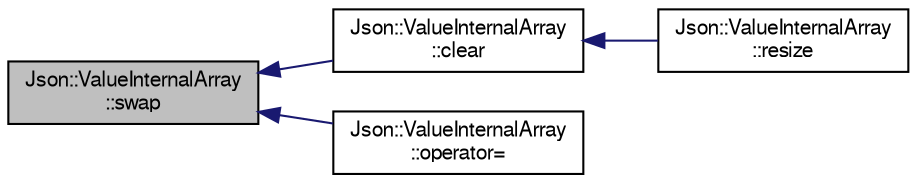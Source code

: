 digraph "Json::ValueInternalArray::swap"
{
  edge [fontname="FreeSans",fontsize="10",labelfontname="FreeSans",labelfontsize="10"];
  node [fontname="FreeSans",fontsize="10",shape=record];
  rankdir="LR";
  Node1 [label="Json::ValueInternalArray\l::swap",height=0.2,width=0.4,color="black", fillcolor="grey75", style="filled" fontcolor="black"];
  Node1 -> Node2 [dir="back",color="midnightblue",fontsize="10",style="solid",fontname="FreeSans"];
  Node2 [label="Json::ValueInternalArray\l::clear",height=0.2,width=0.4,color="black", fillcolor="white", style="filled",URL="$class_json_1_1_value_internal_array.html#a33c7acda4d68bc552bd1fb65a18b1a88"];
  Node2 -> Node3 [dir="back",color="midnightblue",fontsize="10",style="solid",fontname="FreeSans"];
  Node3 [label="Json::ValueInternalArray\l::resize",height=0.2,width=0.4,color="black", fillcolor="white", style="filled",URL="$class_json_1_1_value_internal_array.html#a1cb5e2a7587f0e5e320d60ac1a39e14f"];
  Node1 -> Node4 [dir="back",color="midnightblue",fontsize="10",style="solid",fontname="FreeSans"];
  Node4 [label="Json::ValueInternalArray\l::operator=",height=0.2,width=0.4,color="black", fillcolor="white", style="filled",URL="$class_json_1_1_value_internal_array.html#a57a96e8515f12f266ee73190da8c22e0"];
}
